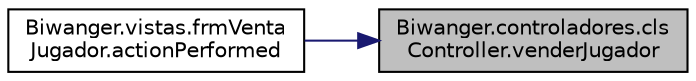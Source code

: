 digraph "Biwanger.controladores.clsController.venderJugador"
{
 // LATEX_PDF_SIZE
  edge [fontname="Helvetica",fontsize="10",labelfontname="Helvetica",labelfontsize="10"];
  node [fontname="Helvetica",fontsize="10",shape=record];
  rankdir="RL";
  Node1 [label="Biwanger.controladores.cls\lController.venderJugador",height=0.2,width=0.4,color="black", fillcolor="grey75", style="filled", fontcolor="black",tooltip=" "];
  Node1 -> Node2 [dir="back",color="midnightblue",fontsize="10",style="solid",fontname="Helvetica"];
  Node2 [label="Biwanger.vistas.frmVenta\lJugador.actionPerformed",height=0.2,width=0.4,color="black", fillcolor="white", style="filled",URL="$class_biwanger_1_1vistas_1_1frm_venta_jugador.html#a7ff7ed872f84229d9e532f8979f9633c",tooltip=" "];
}

